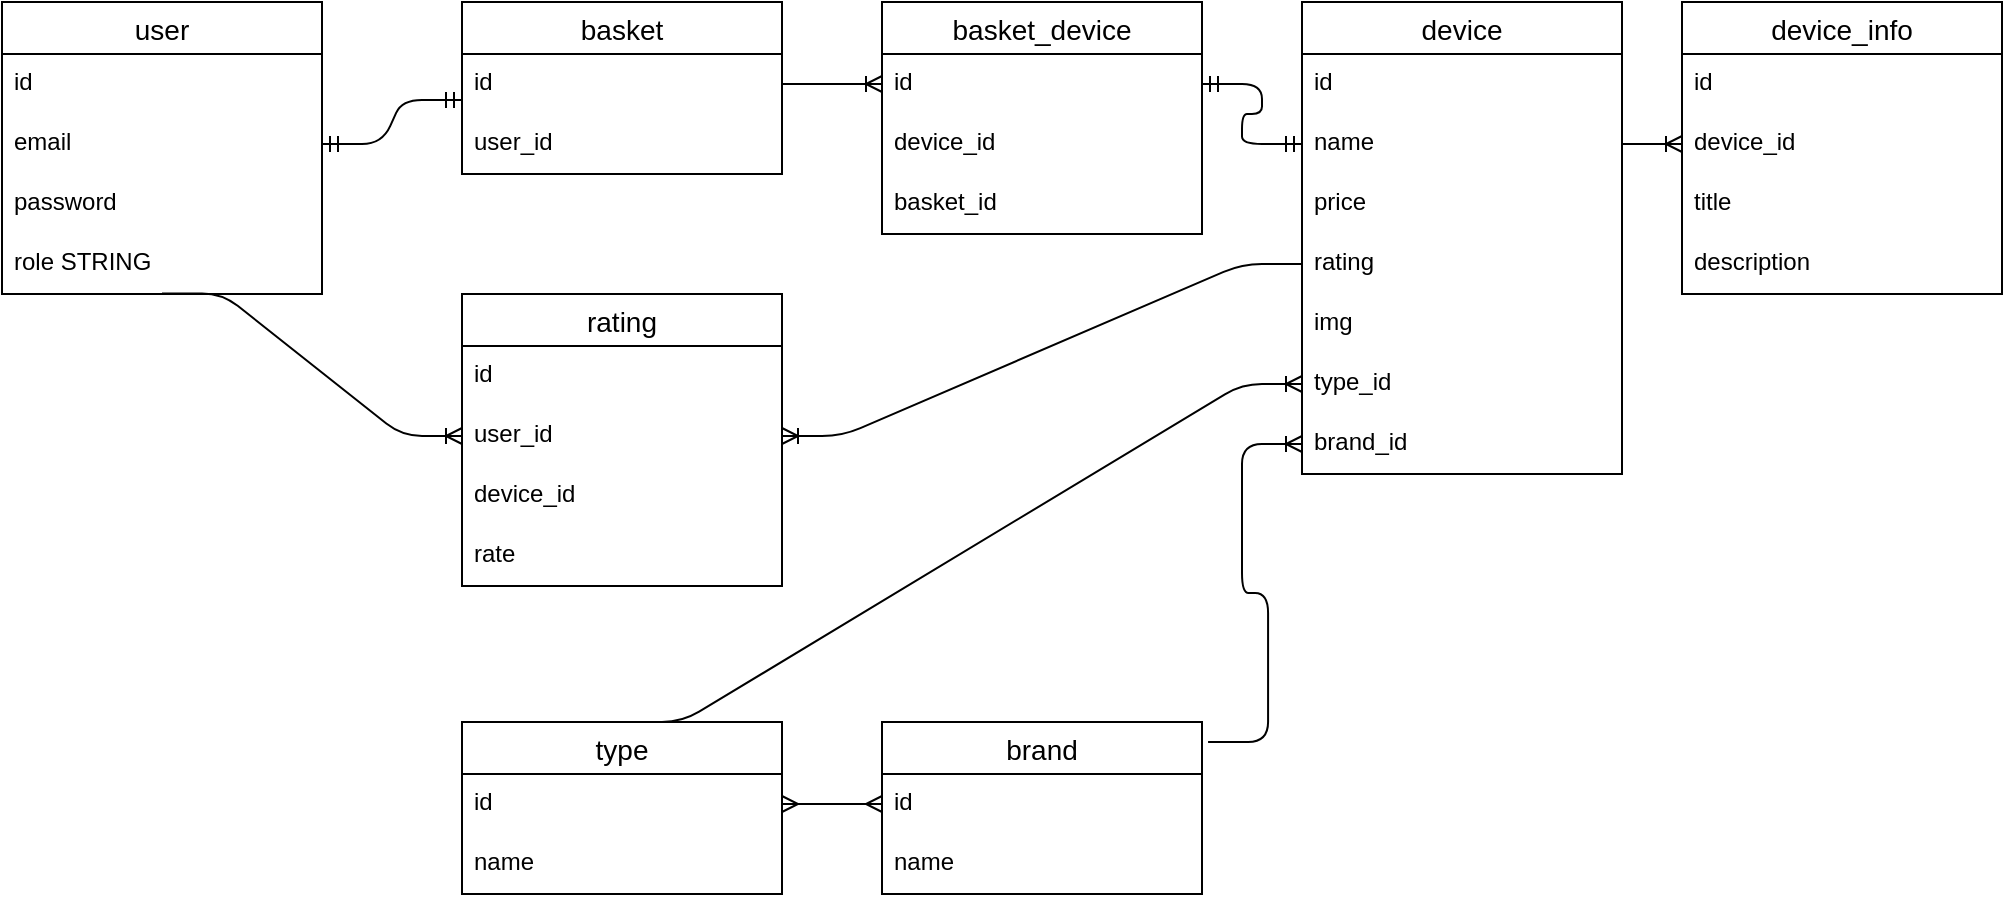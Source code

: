 <mxfile version="14.8.0" type="device"><diagram id="XpKhCRHanAzJ5kA5Q75m" name="Page-1"><mxGraphModel dx="788" dy="432" grid="1" gridSize="10" guides="1" tooltips="1" connect="1" arrows="1" fold="1" page="1" pageScale="1" pageWidth="827" pageHeight="1169" math="0" shadow="0"><root><mxCell id="0"/><mxCell id="1" parent="0"/><mxCell id="PvLEeIfqaZ5xG7J4zMpH-1" value="user" style="swimlane;fontStyle=0;childLayout=stackLayout;horizontal=1;startSize=26;horizontalStack=0;resizeParent=1;resizeParentMax=0;resizeLast=0;collapsible=1;marginBottom=0;align=center;fontSize=14;" vertex="1" parent="1"><mxGeometry x="60" y="90" width="160" height="146" as="geometry"/></mxCell><mxCell id="PvLEeIfqaZ5xG7J4zMpH-2" value="id" style="text;strokeColor=none;fillColor=none;spacingLeft=4;spacingRight=4;overflow=hidden;rotatable=0;points=[[0,0.5],[1,0.5]];portConstraint=eastwest;fontSize=12;" vertex="1" parent="PvLEeIfqaZ5xG7J4zMpH-1"><mxGeometry y="26" width="160" height="30" as="geometry"/></mxCell><mxCell id="PvLEeIfqaZ5xG7J4zMpH-3" value="email" style="text;strokeColor=none;fillColor=none;spacingLeft=4;spacingRight=4;overflow=hidden;rotatable=0;points=[[0,0.5],[1,0.5]];portConstraint=eastwest;fontSize=12;" vertex="1" parent="PvLEeIfqaZ5xG7J4zMpH-1"><mxGeometry y="56" width="160" height="30" as="geometry"/></mxCell><mxCell id="PvLEeIfqaZ5xG7J4zMpH-4" value="password" style="text;strokeColor=none;fillColor=none;spacingLeft=4;spacingRight=4;overflow=hidden;rotatable=0;points=[[0,0.5],[1,0.5]];portConstraint=eastwest;fontSize=12;" vertex="1" parent="PvLEeIfqaZ5xG7J4zMpH-1"><mxGeometry y="86" width="160" height="30" as="geometry"/></mxCell><mxCell id="PvLEeIfqaZ5xG7J4zMpH-5" value="role STRING" style="text;strokeColor=none;fillColor=none;spacingLeft=4;spacingRight=4;overflow=hidden;rotatable=0;points=[[0,0.5],[1,0.5]];portConstraint=eastwest;fontSize=12;" vertex="1" parent="PvLEeIfqaZ5xG7J4zMpH-1"><mxGeometry y="116" width="160" height="30" as="geometry"/></mxCell><mxCell id="PvLEeIfqaZ5xG7J4zMpH-6" value="basket" style="swimlane;fontStyle=0;childLayout=stackLayout;horizontal=1;startSize=26;horizontalStack=0;resizeParent=1;resizeParentMax=0;resizeLast=0;collapsible=1;marginBottom=0;align=center;fontSize=14;" vertex="1" parent="1"><mxGeometry x="290" y="90" width="160" height="86" as="geometry"/></mxCell><mxCell id="PvLEeIfqaZ5xG7J4zMpH-7" value="id" style="text;strokeColor=none;fillColor=none;spacingLeft=4;spacingRight=4;overflow=hidden;rotatable=0;points=[[0,0.5],[1,0.5]];portConstraint=eastwest;fontSize=12;" vertex="1" parent="PvLEeIfqaZ5xG7J4zMpH-6"><mxGeometry y="26" width="160" height="30" as="geometry"/></mxCell><mxCell id="PvLEeIfqaZ5xG7J4zMpH-8" value="user_id" style="text;strokeColor=none;fillColor=none;spacingLeft=4;spacingRight=4;overflow=hidden;rotatable=0;points=[[0,0.5],[1,0.5]];portConstraint=eastwest;fontSize=12;" vertex="1" parent="PvLEeIfqaZ5xG7J4zMpH-6"><mxGeometry y="56" width="160" height="30" as="geometry"/></mxCell><mxCell id="PvLEeIfqaZ5xG7J4zMpH-11" value="" style="edgeStyle=entityRelationEdgeStyle;fontSize=12;html=1;endArrow=ERmandOne;startArrow=ERmandOne;exitX=1;exitY=0.5;exitDx=0;exitDy=0;entryX=0;entryY=0.767;entryDx=0;entryDy=0;entryPerimeter=0;" edge="1" parent="1" source="PvLEeIfqaZ5xG7J4zMpH-3" target="PvLEeIfqaZ5xG7J4zMpH-7"><mxGeometry width="100" height="100" relative="1" as="geometry"><mxPoint x="160" y="410" as="sourcePoint"/><mxPoint x="270" y="160" as="targetPoint"/></mxGeometry></mxCell><mxCell id="PvLEeIfqaZ5xG7J4zMpH-13" value="device" style="swimlane;fontStyle=0;childLayout=stackLayout;horizontal=1;startSize=26;horizontalStack=0;resizeParent=1;resizeParentMax=0;resizeLast=0;collapsible=1;marginBottom=0;align=center;fontSize=14;" vertex="1" parent="1"><mxGeometry x="710" y="90" width="160" height="236" as="geometry"><mxRectangle x="710" y="90" width="70" height="26" as="alternateBounds"/></mxGeometry></mxCell><mxCell id="PvLEeIfqaZ5xG7J4zMpH-14" value="id" style="text;strokeColor=none;fillColor=none;spacingLeft=4;spacingRight=4;overflow=hidden;rotatable=0;points=[[0,0.5],[1,0.5]];portConstraint=eastwest;fontSize=12;" vertex="1" parent="PvLEeIfqaZ5xG7J4zMpH-13"><mxGeometry y="26" width="160" height="30" as="geometry"/></mxCell><mxCell id="PvLEeIfqaZ5xG7J4zMpH-15" value="name" style="text;strokeColor=none;fillColor=none;spacingLeft=4;spacingRight=4;overflow=hidden;rotatable=0;points=[[0,0.5],[1,0.5]];portConstraint=eastwest;fontSize=12;" vertex="1" parent="PvLEeIfqaZ5xG7J4zMpH-13"><mxGeometry y="56" width="160" height="30" as="geometry"/></mxCell><mxCell id="PvLEeIfqaZ5xG7J4zMpH-16" value="price" style="text;strokeColor=none;fillColor=none;spacingLeft=4;spacingRight=4;overflow=hidden;rotatable=0;points=[[0,0.5],[1,0.5]];portConstraint=eastwest;fontSize=12;" vertex="1" parent="PvLEeIfqaZ5xG7J4zMpH-13"><mxGeometry y="86" width="160" height="30" as="geometry"/></mxCell><mxCell id="PvLEeIfqaZ5xG7J4zMpH-17" value="rating" style="text;strokeColor=none;fillColor=none;spacingLeft=4;spacingRight=4;overflow=hidden;rotatable=0;points=[[0,0.5],[1,0.5]];portConstraint=eastwest;fontSize=12;" vertex="1" parent="PvLEeIfqaZ5xG7J4zMpH-13"><mxGeometry y="116" width="160" height="30" as="geometry"/></mxCell><mxCell id="PvLEeIfqaZ5xG7J4zMpH-19" value="img" style="text;strokeColor=none;fillColor=none;spacingLeft=4;spacingRight=4;overflow=hidden;rotatable=0;points=[[0,0.5],[1,0.5]];portConstraint=eastwest;fontSize=12;" vertex="1" parent="PvLEeIfqaZ5xG7J4zMpH-13"><mxGeometry y="146" width="160" height="30" as="geometry"/></mxCell><mxCell id="PvLEeIfqaZ5xG7J4zMpH-18" value="type_id" style="text;strokeColor=none;fillColor=none;spacingLeft=4;spacingRight=4;overflow=hidden;rotatable=0;points=[[0,0.5],[1,0.5]];portConstraint=eastwest;fontSize=12;" vertex="1" parent="PvLEeIfqaZ5xG7J4zMpH-13"><mxGeometry y="176" width="160" height="30" as="geometry"/></mxCell><mxCell id="PvLEeIfqaZ5xG7J4zMpH-20" value="brand_id" style="text;strokeColor=none;fillColor=none;spacingLeft=4;spacingRight=4;overflow=hidden;rotatable=0;points=[[0,0.5],[1,0.5]];portConstraint=eastwest;fontSize=12;" vertex="1" parent="PvLEeIfqaZ5xG7J4zMpH-13"><mxGeometry y="206" width="160" height="30" as="geometry"/></mxCell><mxCell id="PvLEeIfqaZ5xG7J4zMpH-21" value="type" style="swimlane;fontStyle=0;childLayout=stackLayout;horizontal=1;startSize=26;horizontalStack=0;resizeParent=1;resizeParentMax=0;resizeLast=0;collapsible=1;marginBottom=0;align=center;fontSize=14;" vertex="1" parent="1"><mxGeometry x="290" y="450" width="160" height="86" as="geometry"/></mxCell><mxCell id="PvLEeIfqaZ5xG7J4zMpH-22" value="id" style="text;strokeColor=none;fillColor=none;spacingLeft=4;spacingRight=4;overflow=hidden;rotatable=0;points=[[0,0.5],[1,0.5]];portConstraint=eastwest;fontSize=12;" vertex="1" parent="PvLEeIfqaZ5xG7J4zMpH-21"><mxGeometry y="26" width="160" height="30" as="geometry"/></mxCell><mxCell id="PvLEeIfqaZ5xG7J4zMpH-23" value="name" style="text;strokeColor=none;fillColor=none;spacingLeft=4;spacingRight=4;overflow=hidden;rotatable=0;points=[[0,0.5],[1,0.5]];portConstraint=eastwest;fontSize=12;" vertex="1" parent="PvLEeIfqaZ5xG7J4zMpH-21"><mxGeometry y="56" width="160" height="30" as="geometry"/></mxCell><mxCell id="PvLEeIfqaZ5xG7J4zMpH-25" value="brand" style="swimlane;fontStyle=0;childLayout=stackLayout;horizontal=1;startSize=26;horizontalStack=0;resizeParent=1;resizeParentMax=0;resizeLast=0;collapsible=1;marginBottom=0;align=center;fontSize=14;" vertex="1" parent="1"><mxGeometry x="500" y="450" width="160" height="86" as="geometry"/></mxCell><mxCell id="PvLEeIfqaZ5xG7J4zMpH-26" value="id" style="text;strokeColor=none;fillColor=none;spacingLeft=4;spacingRight=4;overflow=hidden;rotatable=0;points=[[0,0.5],[1,0.5]];portConstraint=eastwest;fontSize=12;" vertex="1" parent="PvLEeIfqaZ5xG7J4zMpH-25"><mxGeometry y="26" width="160" height="30" as="geometry"/></mxCell><mxCell id="PvLEeIfqaZ5xG7J4zMpH-27" value="name" style="text;strokeColor=none;fillColor=none;spacingLeft=4;spacingRight=4;overflow=hidden;rotatable=0;points=[[0,0.5],[1,0.5]];portConstraint=eastwest;fontSize=12;" vertex="1" parent="PvLEeIfqaZ5xG7J4zMpH-25"><mxGeometry y="56" width="160" height="30" as="geometry"/></mxCell><mxCell id="PvLEeIfqaZ5xG7J4zMpH-29" value="" style="edgeStyle=entityRelationEdgeStyle;fontSize=12;html=1;endArrow=ERoneToMany;entryX=0;entryY=0.5;entryDx=0;entryDy=0;exitX=0.5;exitY=0;exitDx=0;exitDy=0;" edge="1" parent="1" source="PvLEeIfqaZ5xG7J4zMpH-21" target="PvLEeIfqaZ5xG7J4zMpH-18"><mxGeometry width="100" height="100" relative="1" as="geometry"><mxPoint x="370" y="320" as="sourcePoint"/><mxPoint x="430" y="260" as="targetPoint"/></mxGeometry></mxCell><mxCell id="PvLEeIfqaZ5xG7J4zMpH-30" value="" style="edgeStyle=entityRelationEdgeStyle;fontSize=12;html=1;endArrow=ERoneToMany;entryX=0;entryY=0.5;entryDx=0;entryDy=0;exitX=1.019;exitY=0.116;exitDx=0;exitDy=0;exitPerimeter=0;" edge="1" parent="1" source="PvLEeIfqaZ5xG7J4zMpH-25" target="PvLEeIfqaZ5xG7J4zMpH-20"><mxGeometry width="100" height="100" relative="1" as="geometry"><mxPoint x="690" y="380" as="sourcePoint"/><mxPoint x="710" y="291" as="targetPoint"/></mxGeometry></mxCell><mxCell id="PvLEeIfqaZ5xG7J4zMpH-31" value="" style="edgeStyle=entityRelationEdgeStyle;fontSize=12;html=1;endArrow=ERmany;startArrow=ERmany;exitX=1;exitY=0.5;exitDx=0;exitDy=0;entryX=0;entryY=0.5;entryDx=0;entryDy=0;" edge="1" parent="1" source="PvLEeIfqaZ5xG7J4zMpH-22" target="PvLEeIfqaZ5xG7J4zMpH-26"><mxGeometry width="100" height="100" relative="1" as="geometry"><mxPoint x="370" y="660" as="sourcePoint"/><mxPoint x="530" y="471" as="targetPoint"/></mxGeometry></mxCell><mxCell id="PvLEeIfqaZ5xG7J4zMpH-32" value="device_info" style="swimlane;fontStyle=0;childLayout=stackLayout;horizontal=1;startSize=26;horizontalStack=0;resizeParent=1;resizeParentMax=0;resizeLast=0;collapsible=1;marginBottom=0;align=center;fontSize=14;" vertex="1" parent="1"><mxGeometry x="900" y="90" width="160" height="146" as="geometry"/></mxCell><mxCell id="PvLEeIfqaZ5xG7J4zMpH-33" value="id" style="text;strokeColor=none;fillColor=none;spacingLeft=4;spacingRight=4;overflow=hidden;rotatable=0;points=[[0,0.5],[1,0.5]];portConstraint=eastwest;fontSize=12;" vertex="1" parent="PvLEeIfqaZ5xG7J4zMpH-32"><mxGeometry y="26" width="160" height="30" as="geometry"/></mxCell><mxCell id="PvLEeIfqaZ5xG7J4zMpH-34" value="device_id" style="text;strokeColor=none;fillColor=none;spacingLeft=4;spacingRight=4;overflow=hidden;rotatable=0;points=[[0,0.5],[1,0.5]];portConstraint=eastwest;fontSize=12;" vertex="1" parent="PvLEeIfqaZ5xG7J4zMpH-32"><mxGeometry y="56" width="160" height="30" as="geometry"/></mxCell><mxCell id="PvLEeIfqaZ5xG7J4zMpH-36" value="title" style="text;strokeColor=none;fillColor=none;spacingLeft=4;spacingRight=4;overflow=hidden;rotatable=0;points=[[0,0.5],[1,0.5]];portConstraint=eastwest;fontSize=12;" vertex="1" parent="PvLEeIfqaZ5xG7J4zMpH-32"><mxGeometry y="86" width="160" height="30" as="geometry"/></mxCell><mxCell id="PvLEeIfqaZ5xG7J4zMpH-37" value="description" style="text;strokeColor=none;fillColor=none;spacingLeft=4;spacingRight=4;overflow=hidden;rotatable=0;points=[[0,0.5],[1,0.5]];portConstraint=eastwest;fontSize=12;" vertex="1" parent="PvLEeIfqaZ5xG7J4zMpH-32"><mxGeometry y="116" width="160" height="30" as="geometry"/></mxCell><mxCell id="PvLEeIfqaZ5xG7J4zMpH-35" value="" style="edgeStyle=entityRelationEdgeStyle;fontSize=12;html=1;endArrow=ERoneToMany;exitX=1;exitY=0.5;exitDx=0;exitDy=0;entryX=0;entryY=0.5;entryDx=0;entryDy=0;" edge="1" parent="1" source="PvLEeIfqaZ5xG7J4zMpH-15" target="PvLEeIfqaZ5xG7J4zMpH-34"><mxGeometry width="100" height="100" relative="1" as="geometry"><mxPoint x="900" y="300" as="sourcePoint"/><mxPoint x="1000" y="200" as="targetPoint"/></mxGeometry></mxCell><mxCell id="PvLEeIfqaZ5xG7J4zMpH-38" value="basket_device" style="swimlane;fontStyle=0;childLayout=stackLayout;horizontal=1;startSize=26;horizontalStack=0;resizeParent=1;resizeParentMax=0;resizeLast=0;collapsible=1;marginBottom=0;align=center;fontSize=14;" vertex="1" parent="1"><mxGeometry x="500" y="90" width="160" height="116" as="geometry"/></mxCell><mxCell id="PvLEeIfqaZ5xG7J4zMpH-39" value="id" style="text;strokeColor=none;fillColor=none;spacingLeft=4;spacingRight=4;overflow=hidden;rotatable=0;points=[[0,0.5],[1,0.5]];portConstraint=eastwest;fontSize=12;" vertex="1" parent="PvLEeIfqaZ5xG7J4zMpH-38"><mxGeometry y="26" width="160" height="30" as="geometry"/></mxCell><mxCell id="PvLEeIfqaZ5xG7J4zMpH-40" value="device_id" style="text;strokeColor=none;fillColor=none;spacingLeft=4;spacingRight=4;overflow=hidden;rotatable=0;points=[[0,0.5],[1,0.5]];portConstraint=eastwest;fontSize=12;" vertex="1" parent="PvLEeIfqaZ5xG7J4zMpH-38"><mxGeometry y="56" width="160" height="30" as="geometry"/></mxCell><mxCell id="PvLEeIfqaZ5xG7J4zMpH-41" value="basket_id" style="text;strokeColor=none;fillColor=none;spacingLeft=4;spacingRight=4;overflow=hidden;rotatable=0;points=[[0,0.5],[1,0.5]];portConstraint=eastwest;fontSize=12;" vertex="1" parent="PvLEeIfqaZ5xG7J4zMpH-38"><mxGeometry y="86" width="160" height="30" as="geometry"/></mxCell><mxCell id="PvLEeIfqaZ5xG7J4zMpH-43" value="" style="edgeStyle=entityRelationEdgeStyle;fontSize=12;html=1;endArrow=ERoneToMany;exitX=1;exitY=0.5;exitDx=0;exitDy=0;entryX=0;entryY=0.5;entryDx=0;entryDy=0;" edge="1" parent="1" source="PvLEeIfqaZ5xG7J4zMpH-7" target="PvLEeIfqaZ5xG7J4zMpH-39"><mxGeometry width="100" height="100" relative="1" as="geometry"><mxPoint x="370" y="330" as="sourcePoint"/><mxPoint x="470" y="230" as="targetPoint"/></mxGeometry></mxCell><mxCell id="PvLEeIfqaZ5xG7J4zMpH-44" value="" style="edgeStyle=entityRelationEdgeStyle;fontSize=12;html=1;endArrow=ERmandOne;startArrow=ERmandOne;exitX=1;exitY=0.5;exitDx=0;exitDy=0;entryX=0;entryY=0.5;entryDx=0;entryDy=0;" edge="1" parent="1" source="PvLEeIfqaZ5xG7J4zMpH-39" target="PvLEeIfqaZ5xG7J4zMpH-15"><mxGeometry width="100" height="100" relative="1" as="geometry"><mxPoint x="400" y="360" as="sourcePoint"/><mxPoint x="500" y="260" as="targetPoint"/></mxGeometry></mxCell><mxCell id="PvLEeIfqaZ5xG7J4zMpH-45" value="rating" style="swimlane;fontStyle=0;childLayout=stackLayout;horizontal=1;startSize=26;horizontalStack=0;resizeParent=1;resizeParentMax=0;resizeLast=0;collapsible=1;marginBottom=0;align=center;fontSize=14;" vertex="1" parent="1"><mxGeometry x="290" y="236" width="160" height="146" as="geometry"/></mxCell><mxCell id="PvLEeIfqaZ5xG7J4zMpH-46" value="id" style="text;strokeColor=none;fillColor=none;spacingLeft=4;spacingRight=4;overflow=hidden;rotatable=0;points=[[0,0.5],[1,0.5]];portConstraint=eastwest;fontSize=12;" vertex="1" parent="PvLEeIfqaZ5xG7J4zMpH-45"><mxGeometry y="26" width="160" height="30" as="geometry"/></mxCell><mxCell id="PvLEeIfqaZ5xG7J4zMpH-47" value="user_id" style="text;strokeColor=none;fillColor=none;spacingLeft=4;spacingRight=4;overflow=hidden;rotatable=0;points=[[0,0.5],[1,0.5]];portConstraint=eastwest;fontSize=12;" vertex="1" parent="PvLEeIfqaZ5xG7J4zMpH-45"><mxGeometry y="56" width="160" height="30" as="geometry"/></mxCell><mxCell id="PvLEeIfqaZ5xG7J4zMpH-48" value="device_id" style="text;strokeColor=none;fillColor=none;spacingLeft=4;spacingRight=4;overflow=hidden;rotatable=0;points=[[0,0.5],[1,0.5]];portConstraint=eastwest;fontSize=12;" vertex="1" parent="PvLEeIfqaZ5xG7J4zMpH-45"><mxGeometry y="86" width="160" height="30" as="geometry"/></mxCell><mxCell id="PvLEeIfqaZ5xG7J4zMpH-49" value="rate" style="text;strokeColor=none;fillColor=none;spacingLeft=4;spacingRight=4;overflow=hidden;rotatable=0;points=[[0,0.5],[1,0.5]];portConstraint=eastwest;fontSize=12;" vertex="1" parent="PvLEeIfqaZ5xG7J4zMpH-45"><mxGeometry y="116" width="160" height="30" as="geometry"/></mxCell><mxCell id="PvLEeIfqaZ5xG7J4zMpH-50" value="" style="edgeStyle=entityRelationEdgeStyle;fontSize=12;html=1;endArrow=ERoneToMany;exitX=0.5;exitY=0.99;exitDx=0;exitDy=0;exitPerimeter=0;entryX=0;entryY=0.5;entryDx=0;entryDy=0;" edge="1" parent="1" source="PvLEeIfqaZ5xG7J4zMpH-5" target="PvLEeIfqaZ5xG7J4zMpH-47"><mxGeometry width="100" height="100" relative="1" as="geometry"><mxPoint x="30" y="400" as="sourcePoint"/><mxPoint x="130" y="300" as="targetPoint"/></mxGeometry></mxCell><mxCell id="PvLEeIfqaZ5xG7J4zMpH-51" value="" style="edgeStyle=entityRelationEdgeStyle;fontSize=12;html=1;endArrow=ERoneToMany;entryX=1;entryY=0.5;entryDx=0;entryDy=0;exitX=0;exitY=0.5;exitDx=0;exitDy=0;" edge="1" parent="1" source="PvLEeIfqaZ5xG7J4zMpH-17" target="PvLEeIfqaZ5xG7J4zMpH-47"><mxGeometry width="100" height="100" relative="1" as="geometry"><mxPoint x="450" y="380" as="sourcePoint"/><mxPoint x="550" y="280" as="targetPoint"/></mxGeometry></mxCell></root></mxGraphModel></diagram></mxfile>